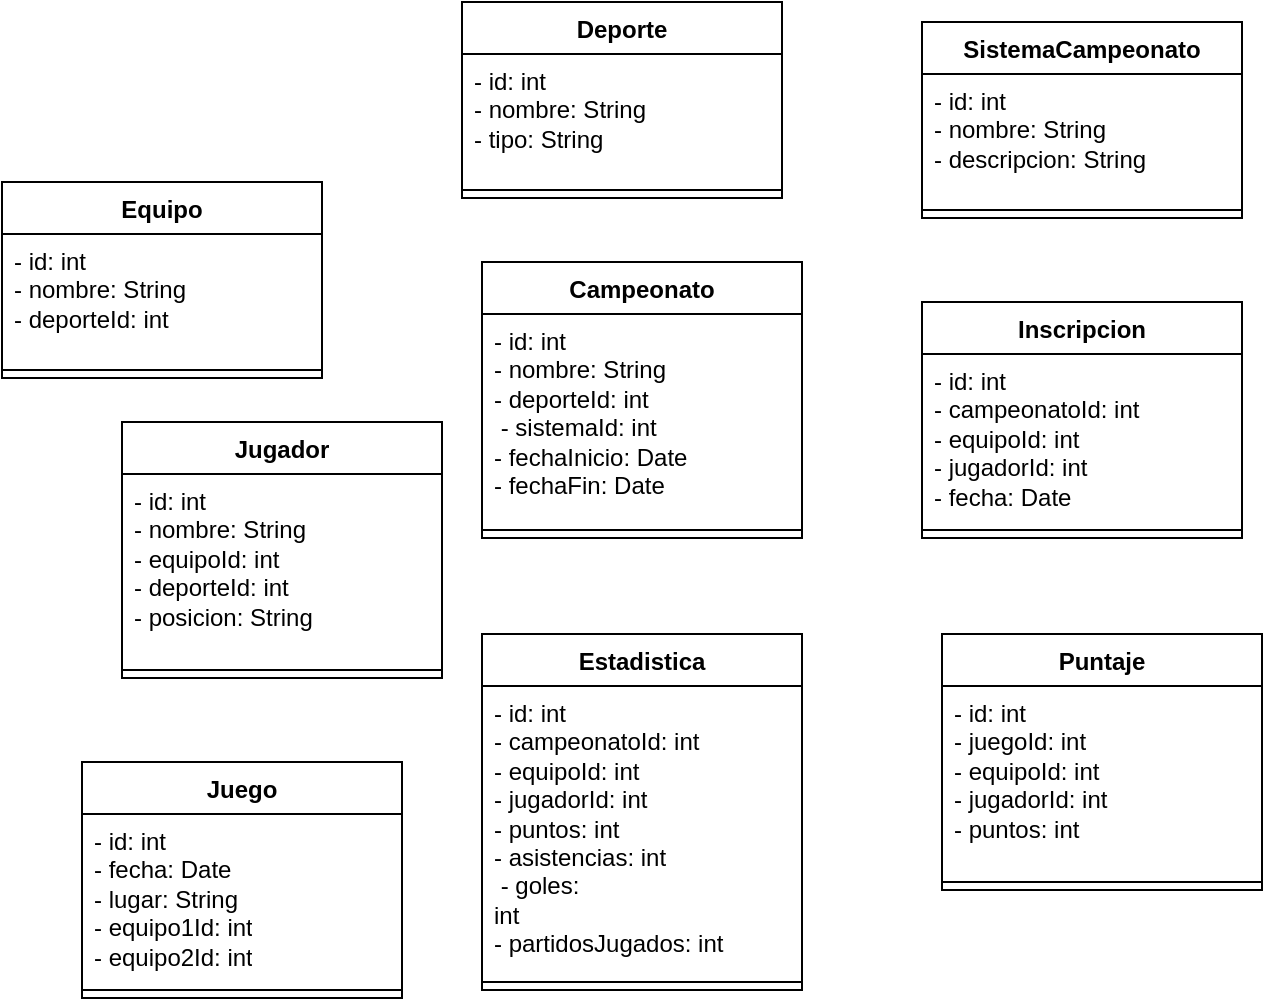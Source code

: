 <mxfile version="24.7.1" type="github">
  <diagram name="Página-1" id="RDBL6Prg0Cm7emV4PbZw">
    <mxGraphModel dx="1120" dy="462" grid="1" gridSize="10" guides="1" tooltips="1" connect="1" arrows="1" fold="1" page="1" pageScale="1" pageWidth="3300" pageHeight="2339" math="0" shadow="0">
      <root>
        <mxCell id="0" />
        <mxCell id="1" parent="0" />
        <mxCell id="VBLkSxGFiLYZ_ovpySsZ-1" value="Deporte     " style="swimlane;fontStyle=1;align=center;verticalAlign=top;childLayout=stackLayout;horizontal=1;startSize=26;horizontalStack=0;resizeParent=1;resizeParentMax=0;resizeLast=0;collapsible=1;marginBottom=0;whiteSpace=wrap;html=1;" vertex="1" parent="1">
          <mxGeometry x="330" y="30" width="160" height="98" as="geometry" />
        </mxCell>
        <mxCell id="VBLkSxGFiLYZ_ovpySsZ-2" value="- id: int &amp;nbsp;&lt;br&gt;- nombre: String &lt;br&gt;- tipo: String " style="text;strokeColor=none;fillColor=none;align=left;verticalAlign=top;spacingLeft=4;spacingRight=4;overflow=hidden;rotatable=0;points=[[0,0.5],[1,0.5]];portConstraint=eastwest;whiteSpace=wrap;html=1;" vertex="1" parent="VBLkSxGFiLYZ_ovpySsZ-1">
          <mxGeometry y="26" width="160" height="64" as="geometry" />
        </mxCell>
        <mxCell id="VBLkSxGFiLYZ_ovpySsZ-3" value="" style="line;strokeWidth=1;fillColor=none;align=left;verticalAlign=middle;spacingTop=-1;spacingLeft=3;spacingRight=3;rotatable=0;labelPosition=right;points=[];portConstraint=eastwest;strokeColor=inherit;" vertex="1" parent="VBLkSxGFiLYZ_ovpySsZ-1">
          <mxGeometry y="90" width="160" height="8" as="geometry" />
        </mxCell>
        <mxCell id="VBLkSxGFiLYZ_ovpySsZ-5" value="SistemaCampeonato   " style="swimlane;fontStyle=1;align=center;verticalAlign=top;childLayout=stackLayout;horizontal=1;startSize=26;horizontalStack=0;resizeParent=1;resizeParentMax=0;resizeLast=0;collapsible=1;marginBottom=0;whiteSpace=wrap;html=1;" vertex="1" parent="1">
          <mxGeometry x="560" y="40" width="160" height="98" as="geometry" />
        </mxCell>
        <mxCell id="VBLkSxGFiLYZ_ovpySsZ-6" value="- id: int&amp;nbsp;&amp;nbsp;&amp;nbsp;&amp;nbsp;&amp;nbsp;&amp;nbsp; &amp;nbsp;&lt;br&gt;- nombre: String&amp;nbsp;&amp;nbsp; &amp;nbsp;&lt;br&gt;- descripcion: String" style="text;strokeColor=none;fillColor=none;align=left;verticalAlign=top;spacingLeft=4;spacingRight=4;overflow=hidden;rotatable=0;points=[[0,0.5],[1,0.5]];portConstraint=eastwest;whiteSpace=wrap;html=1;" vertex="1" parent="VBLkSxGFiLYZ_ovpySsZ-5">
          <mxGeometry y="26" width="160" height="64" as="geometry" />
        </mxCell>
        <mxCell id="VBLkSxGFiLYZ_ovpySsZ-7" value="" style="line;strokeWidth=1;fillColor=none;align=left;verticalAlign=middle;spacingTop=-1;spacingLeft=3;spacingRight=3;rotatable=0;labelPosition=right;points=[];portConstraint=eastwest;strokeColor=inherit;" vertex="1" parent="VBLkSxGFiLYZ_ovpySsZ-5">
          <mxGeometry y="90" width="160" height="8" as="geometry" />
        </mxCell>
        <mxCell id="VBLkSxGFiLYZ_ovpySsZ-9" value="Equipo      " style="swimlane;fontStyle=1;align=center;verticalAlign=top;childLayout=stackLayout;horizontal=1;startSize=26;horizontalStack=0;resizeParent=1;resizeParentMax=0;resizeLast=0;collapsible=1;marginBottom=0;whiteSpace=wrap;html=1;" vertex="1" parent="1">
          <mxGeometry x="100" y="120" width="160" height="98" as="geometry" />
        </mxCell>
        <mxCell id="VBLkSxGFiLYZ_ovpySsZ-10" value="- id: int &amp;nbsp;&lt;br&gt;- nombre: String&lt;br&gt;- deporteId: int" style="text;strokeColor=none;fillColor=none;align=left;verticalAlign=top;spacingLeft=4;spacingRight=4;overflow=hidden;rotatable=0;points=[[0,0.5],[1,0.5]];portConstraint=eastwest;whiteSpace=wrap;html=1;" vertex="1" parent="VBLkSxGFiLYZ_ovpySsZ-9">
          <mxGeometry y="26" width="160" height="64" as="geometry" />
        </mxCell>
        <mxCell id="VBLkSxGFiLYZ_ovpySsZ-11" value="" style="line;strokeWidth=1;fillColor=none;align=left;verticalAlign=middle;spacingTop=-1;spacingLeft=3;spacingRight=3;rotatable=0;labelPosition=right;points=[];portConstraint=eastwest;strokeColor=inherit;" vertex="1" parent="VBLkSxGFiLYZ_ovpySsZ-9">
          <mxGeometry y="90" width="160" height="8" as="geometry" />
        </mxCell>
        <mxCell id="VBLkSxGFiLYZ_ovpySsZ-13" value="Jugador      " style="swimlane;fontStyle=1;align=center;verticalAlign=top;childLayout=stackLayout;horizontal=1;startSize=26;horizontalStack=0;resizeParent=1;resizeParentMax=0;resizeLast=0;collapsible=1;marginBottom=0;whiteSpace=wrap;html=1;" vertex="1" parent="1">
          <mxGeometry x="160" y="240" width="160" height="128" as="geometry" />
        </mxCell>
        <mxCell id="VBLkSxGFiLYZ_ovpySsZ-14" value="- id: int&lt;br&gt;- nombre: String&lt;br&gt;- equipoId: int &amp;nbsp;&lt;br&gt;- deporteId: int&lt;br&gt;- posicion: String" style="text;strokeColor=none;fillColor=none;align=left;verticalAlign=top;spacingLeft=4;spacingRight=4;overflow=hidden;rotatable=0;points=[[0,0.5],[1,0.5]];portConstraint=eastwest;whiteSpace=wrap;html=1;" vertex="1" parent="VBLkSxGFiLYZ_ovpySsZ-13">
          <mxGeometry y="26" width="160" height="94" as="geometry" />
        </mxCell>
        <mxCell id="VBLkSxGFiLYZ_ovpySsZ-15" value="" style="line;strokeWidth=1;fillColor=none;align=left;verticalAlign=middle;spacingTop=-1;spacingLeft=3;spacingRight=3;rotatable=0;labelPosition=right;points=[];portConstraint=eastwest;strokeColor=inherit;" vertex="1" parent="VBLkSxGFiLYZ_ovpySsZ-13">
          <mxGeometry y="120" width="160" height="8" as="geometry" />
        </mxCell>
        <mxCell id="VBLkSxGFiLYZ_ovpySsZ-21" value="Campeonato        " style="swimlane;fontStyle=1;align=center;verticalAlign=top;childLayout=stackLayout;horizontal=1;startSize=26;horizontalStack=0;resizeParent=1;resizeParentMax=0;resizeLast=0;collapsible=1;marginBottom=0;whiteSpace=wrap;html=1;" vertex="1" parent="1">
          <mxGeometry x="340" y="160" width="160" height="138" as="geometry" />
        </mxCell>
        <mxCell id="VBLkSxGFiLYZ_ovpySsZ-22" value="- id: int&amp;nbsp;&amp;nbsp;&amp;nbsp;&amp;nbsp;&amp;nbsp;&amp;nbsp;&amp;nbsp;&amp;nbsp;&amp;nbsp;&amp;nbsp; &amp;nbsp;&lt;br&gt;- nombre: String&lt;br&gt;- deporteId: int &lt;br&gt;&amp;nbsp;- sistemaId: int &amp;nbsp;&lt;br&gt;- fechaInicio: Date&lt;br&gt;- fechaFin: Date&amp;nbsp;&amp;nbsp; " style="text;strokeColor=none;fillColor=none;align=left;verticalAlign=top;spacingLeft=4;spacingRight=4;overflow=hidden;rotatable=0;points=[[0,0.5],[1,0.5]];portConstraint=eastwest;whiteSpace=wrap;html=1;" vertex="1" parent="VBLkSxGFiLYZ_ovpySsZ-21">
          <mxGeometry y="26" width="160" height="104" as="geometry" />
        </mxCell>
        <mxCell id="VBLkSxGFiLYZ_ovpySsZ-23" value="" style="line;strokeWidth=1;fillColor=none;align=left;verticalAlign=middle;spacingTop=-1;spacingLeft=3;spacingRight=3;rotatable=0;labelPosition=right;points=[];portConstraint=eastwest;strokeColor=inherit;" vertex="1" parent="VBLkSxGFiLYZ_ovpySsZ-21">
          <mxGeometry y="130" width="160" height="8" as="geometry" />
        </mxCell>
        <mxCell id="VBLkSxGFiLYZ_ovpySsZ-26" value="Inscripcion      " style="swimlane;fontStyle=1;align=center;verticalAlign=top;childLayout=stackLayout;horizontal=1;startSize=26;horizontalStack=0;resizeParent=1;resizeParentMax=0;resizeLast=0;collapsible=1;marginBottom=0;whiteSpace=wrap;html=1;" vertex="1" parent="1">
          <mxGeometry x="560" y="180" width="160" height="118" as="geometry" />
        </mxCell>
        <mxCell id="VBLkSxGFiLYZ_ovpySsZ-27" value="- id: int&amp;nbsp;&amp;nbsp;&amp;nbsp; &amp;nbsp;&lt;br&gt;- campeonatoId: int &lt;br&gt;- equipoId: int&amp;nbsp; &amp;nbsp;&lt;br&gt;- jugadorId: int &amp;nbsp;&lt;br&gt;- fecha: Date&amp;nbsp; " style="text;strokeColor=none;fillColor=none;align=left;verticalAlign=top;spacingLeft=4;spacingRight=4;overflow=hidden;rotatable=0;points=[[0,0.5],[1,0.5]];portConstraint=eastwest;whiteSpace=wrap;html=1;" vertex="1" parent="VBLkSxGFiLYZ_ovpySsZ-26">
          <mxGeometry y="26" width="160" height="84" as="geometry" />
        </mxCell>
        <mxCell id="VBLkSxGFiLYZ_ovpySsZ-28" value="" style="line;strokeWidth=1;fillColor=none;align=left;verticalAlign=middle;spacingTop=-1;spacingLeft=3;spacingRight=3;rotatable=0;labelPosition=right;points=[];portConstraint=eastwest;strokeColor=inherit;" vertex="1" parent="VBLkSxGFiLYZ_ovpySsZ-26">
          <mxGeometry y="110" width="160" height="8" as="geometry" />
        </mxCell>
        <mxCell id="VBLkSxGFiLYZ_ovpySsZ-30" value="Juego       " style="swimlane;fontStyle=1;align=center;verticalAlign=top;childLayout=stackLayout;horizontal=1;startSize=26;horizontalStack=0;resizeParent=1;resizeParentMax=0;resizeLast=0;collapsible=1;marginBottom=0;whiteSpace=wrap;html=1;" vertex="1" parent="1">
          <mxGeometry x="140" y="410" width="160" height="118" as="geometry" />
        </mxCell>
        <mxCell id="VBLkSxGFiLYZ_ovpySsZ-31" value="- id: int&amp;nbsp;&amp;nbsp; &amp;nbsp;&lt;br&gt;- fecha: Date&amp;nbsp; &amp;nbsp;&lt;br&gt;- lugar: String &amp;nbsp;&lt;br&gt;- equipo1Id: int &lt;br&gt;- equipo2Id: int " style="text;strokeColor=none;fillColor=none;align=left;verticalAlign=top;spacingLeft=4;spacingRight=4;overflow=hidden;rotatable=0;points=[[0,0.5],[1,0.5]];portConstraint=eastwest;whiteSpace=wrap;html=1;" vertex="1" parent="VBLkSxGFiLYZ_ovpySsZ-30">
          <mxGeometry y="26" width="160" height="84" as="geometry" />
        </mxCell>
        <mxCell id="VBLkSxGFiLYZ_ovpySsZ-32" value="" style="line;strokeWidth=1;fillColor=none;align=left;verticalAlign=middle;spacingTop=-1;spacingLeft=3;spacingRight=3;rotatable=0;labelPosition=right;points=[];portConstraint=eastwest;strokeColor=inherit;" vertex="1" parent="VBLkSxGFiLYZ_ovpySsZ-30">
          <mxGeometry y="110" width="160" height="8" as="geometry" />
        </mxCell>
        <mxCell id="VBLkSxGFiLYZ_ovpySsZ-34" value="Estadistica" style="swimlane;fontStyle=1;align=center;verticalAlign=top;childLayout=stackLayout;horizontal=1;startSize=26;horizontalStack=0;resizeParent=1;resizeParentMax=0;resizeLast=0;collapsible=1;marginBottom=0;whiteSpace=wrap;html=1;" vertex="1" parent="1">
          <mxGeometry x="340" y="346" width="160" height="178" as="geometry" />
        </mxCell>
        <mxCell id="VBLkSxGFiLYZ_ovpySsZ-35" value="- id: int&amp;nbsp;&amp;nbsp;&amp;nbsp;&amp;nbsp;&amp;nbsp;&amp;nbsp;&amp;nbsp;&amp;nbsp;&amp;nbsp; &amp;nbsp;&lt;br&gt;- campeonatoId: int &lt;br&gt;- equipoId: int&amp;nbsp;&amp;nbsp;&amp;nbsp; &amp;nbsp;&lt;br&gt;- jugadorId: int&amp;nbsp;&amp;nbsp;&amp;nbsp; &amp;nbsp;&lt;br&gt;- puntos: int&amp;nbsp;&amp;nbsp;&amp;nbsp;&amp;nbsp;&amp;nbsp; &amp;nbsp;&lt;br&gt;- asistencias: int&amp;nbsp; &amp;nbsp;&lt;br&gt;&amp;nbsp;- goles: int&amp;nbsp;&amp;nbsp;&amp;nbsp;&amp;nbsp;&amp;nbsp;&amp;nbsp;&amp;nbsp;&amp;nbsp;&amp;nbsp;&amp;nbsp;&amp;nbsp;&amp;nbsp;&amp;nbsp;&amp;nbsp;&amp;nbsp;&amp;nbsp;&amp;nbsp;&amp;nbsp;&amp;nbsp;&amp;nbsp;&amp;nbsp;&amp;nbsp;&amp;nbsp;&amp;nbsp;&amp;nbsp;&amp;nbsp;&amp;nbsp;&amp;nbsp;&amp;nbsp;&amp;nbsp;&amp;nbsp;&amp;nbsp;&amp;nbsp;&amp;nbsp;&amp;nbsp;&amp;nbsp;&amp;nbsp;&amp;nbsp;&amp;nbsp;&amp;nbsp;&amp;nbsp;&amp;nbsp;&amp;nbsp;&amp;nbsp;&amp;nbsp;&amp;nbsp;&amp;nbsp;&amp;nbsp;&amp;nbsp;&amp;nbsp;&amp;nbsp;&amp;nbsp;&amp;nbsp;&amp;nbsp;&amp;nbsp;&amp;nbsp;&amp;nbsp;&amp;nbsp;&amp;nbsp;&amp;nbsp;&amp;nbsp;&amp;nbsp;&amp;nbsp;&amp;nbsp;&amp;nbsp;&amp;nbsp;&amp;nbsp;&amp;nbsp;&amp;nbsp;&amp;nbsp;&amp;nbsp;&amp;nbsp;&amp;nbsp;&amp;nbsp;&amp;nbsp;&amp;nbsp;&amp;nbsp;&amp;nbsp;&amp;nbsp;&amp;nbsp;&amp;nbsp;&amp;nbsp;&amp;nbsp;&amp;nbsp;&amp;nbsp;&amp;nbsp;&amp;nbsp;&amp;nbsp;&amp;nbsp;&amp;nbsp;&amp;nbsp;&amp;nbsp;&amp;nbsp;&amp;nbsp;&amp;nbsp;&amp;nbsp;&amp;nbsp;&amp;nbsp;&amp;nbsp;&amp;nbsp;&amp;nbsp;&amp;nbsp;&amp;nbsp;&amp;nbsp;&amp;nbsp;&amp;nbsp;&amp;nbsp;&amp;nbsp;&amp;nbsp;&amp;nbsp;&amp;nbsp;&amp;nbsp;&amp;nbsp; - partidosJugados: int" style="text;strokeColor=none;fillColor=none;align=left;verticalAlign=top;spacingLeft=4;spacingRight=4;overflow=hidden;rotatable=0;points=[[0,0.5],[1,0.5]];portConstraint=eastwest;whiteSpace=wrap;html=1;" vertex="1" parent="VBLkSxGFiLYZ_ovpySsZ-34">
          <mxGeometry y="26" width="160" height="144" as="geometry" />
        </mxCell>
        <mxCell id="VBLkSxGFiLYZ_ovpySsZ-36" value="" style="line;strokeWidth=1;fillColor=none;align=left;verticalAlign=middle;spacingTop=-1;spacingLeft=3;spacingRight=3;rotatable=0;labelPosition=right;points=[];portConstraint=eastwest;strokeColor=inherit;" vertex="1" parent="VBLkSxGFiLYZ_ovpySsZ-34">
          <mxGeometry y="170" width="160" height="8" as="geometry" />
        </mxCell>
        <mxCell id="VBLkSxGFiLYZ_ovpySsZ-38" value="Puntaje      " style="swimlane;fontStyle=1;align=center;verticalAlign=top;childLayout=stackLayout;horizontal=1;startSize=26;horizontalStack=0;resizeParent=1;resizeParentMax=0;resizeLast=0;collapsible=1;marginBottom=0;whiteSpace=wrap;html=1;" vertex="1" parent="1">
          <mxGeometry x="570" y="346" width="160" height="128" as="geometry" />
        </mxCell>
        <mxCell id="VBLkSxGFiLYZ_ovpySsZ-39" value="- id: int&amp;nbsp;&amp;nbsp;&amp;nbsp;&amp;nbsp;&amp;nbsp; &amp;nbsp;&lt;br&gt;- juegoId: int&amp;nbsp; &amp;nbsp;&lt;br&gt;- equipoId: int &amp;nbsp;&lt;br&gt;- jugadorId: int &lt;br&gt;- puntos: int" style="text;strokeColor=none;fillColor=none;align=left;verticalAlign=top;spacingLeft=4;spacingRight=4;overflow=hidden;rotatable=0;points=[[0,0.5],[1,0.5]];portConstraint=eastwest;whiteSpace=wrap;html=1;" vertex="1" parent="VBLkSxGFiLYZ_ovpySsZ-38">
          <mxGeometry y="26" width="160" height="94" as="geometry" />
        </mxCell>
        <mxCell id="VBLkSxGFiLYZ_ovpySsZ-40" value="" style="line;strokeWidth=1;fillColor=none;align=left;verticalAlign=middle;spacingTop=-1;spacingLeft=3;spacingRight=3;rotatable=0;labelPosition=right;points=[];portConstraint=eastwest;strokeColor=inherit;" vertex="1" parent="VBLkSxGFiLYZ_ovpySsZ-38">
          <mxGeometry y="120" width="160" height="8" as="geometry" />
        </mxCell>
      </root>
    </mxGraphModel>
  </diagram>
</mxfile>
